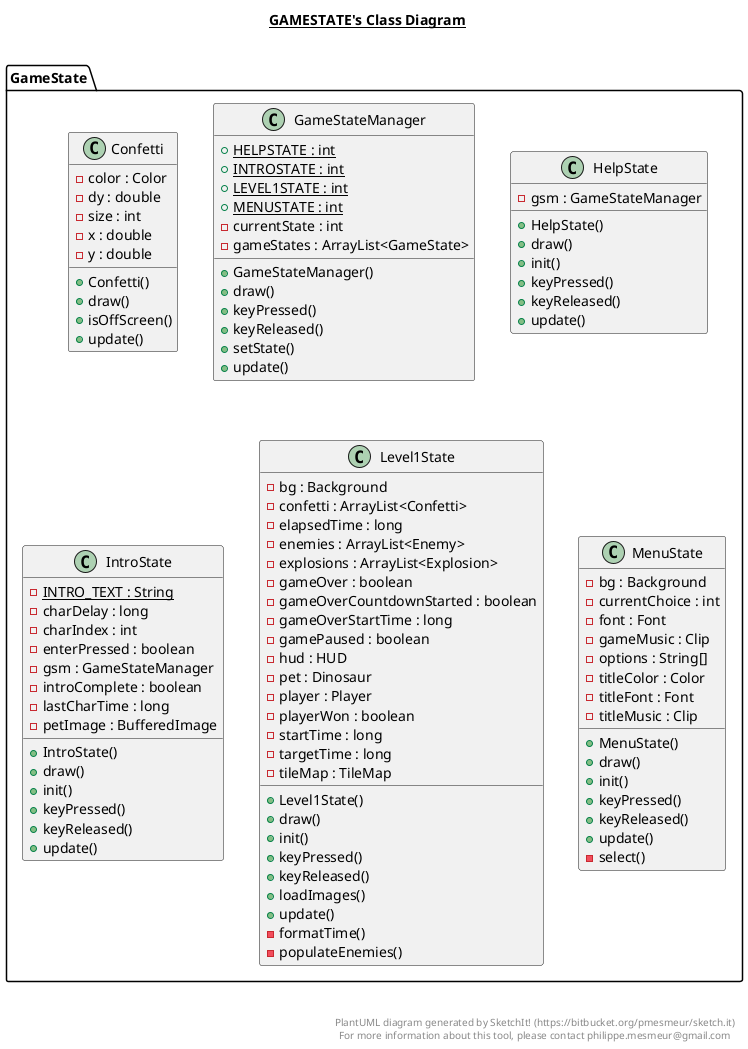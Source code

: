 @startuml

title __GAMESTATE's Class Diagram__\n

  namespace GameState {
    class GameState.Confetti {
        - color : Color
        - dy : double
        - size : int
        - x : double
        - y : double
        + Confetti()
        + draw()
        + isOffScreen()
        + update()
    }
  }
  

  namespace GameState {
    class GameState.GameStateManager {
        {static} + HELPSTATE : int
        {static} + INTROSTATE : int
        {static} + LEVEL1STATE : int
        {static} + MENUSTATE : int
        - currentState : int
        - gameStates : ArrayList<GameState>
        + GameStateManager()
        + draw()
        + keyPressed()
        + keyReleased()
        + setState()
        + update()
    }
  }
  

  namespace GameState {
    class GameState.HelpState {
        - gsm : GameStateManager
        + HelpState()
        + draw()
        + init()
        + keyPressed()
        + keyReleased()
        + update()
    }
  }
  

  namespace GameState {
    class GameState.IntroState {
        {static} - INTRO_TEXT : String
        - charDelay : long
        - charIndex : int
        - enterPressed : boolean
        - gsm : GameStateManager
        - introComplete : boolean
        - lastCharTime : long
        - petImage : BufferedImage
        + IntroState()
        + draw()
        + init()
        + keyPressed()
        + keyReleased()
        + update()
    }
  }
  

  namespace GameState {
    class GameState.Level1State {
        - bg : Background
        - confetti : ArrayList<Confetti>
        - elapsedTime : long
        - enemies : ArrayList<Enemy>
        - explosions : ArrayList<Explosion>
        - gameOver : boolean
        - gameOverCountdownStarted : boolean
        - gameOverStartTime : long
        - gamePaused : boolean
        - hud : HUD
        - pet : Dinosaur
        - player : Player
        - playerWon : boolean
        - startTime : long
        - targetTime : long
        - tileMap : TileMap
        + Level1State()
        + draw()
        + init()
        + keyPressed()
        + keyReleased()
        + loadImages()
        + update()
        - formatTime()
        - populateEnemies()
    }
  }
  

  namespace GameState {
    class GameState.MenuState {
        - bg : Background
        - currentChoice : int
        - font : Font
        - gameMusic : Clip
        - options : String[]
        - titleColor : Color
        - titleFont : Font
        - titleMusic : Clip
        + MenuState()
        + draw()
        + init()
        + keyPressed()
        + keyReleased()
        + update()
        - select()
    }
  }
  



right footer


PlantUML diagram generated by SketchIt! (https://bitbucket.org/pmesmeur/sketch.it)
For more information about this tool, please contact philippe.mesmeur@gmail.com
endfooter

@enduml
